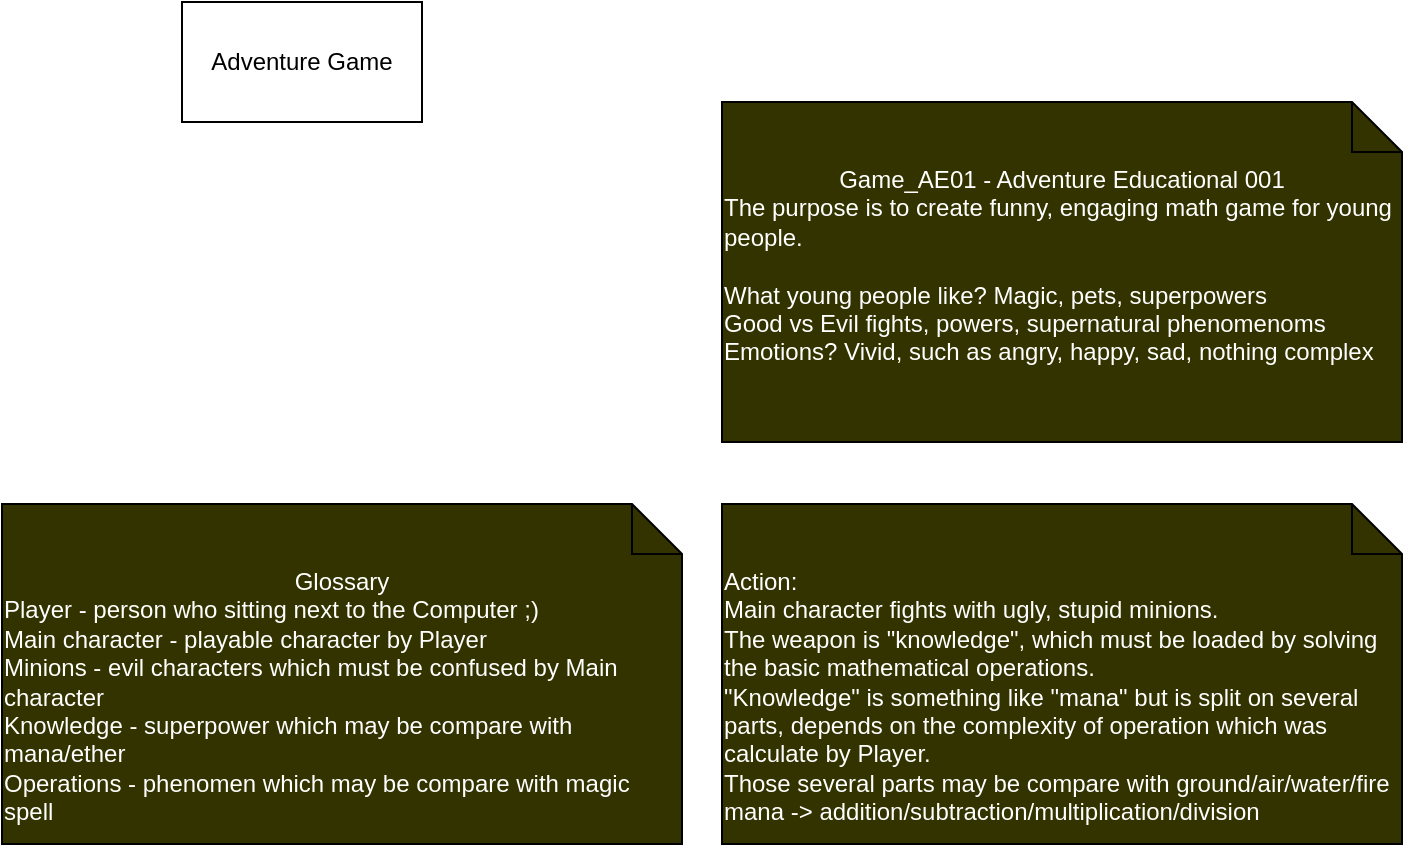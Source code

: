 <mxfile version="24.6.4" type="github">
  <diagram name="Strona-1" id="6g-ppjJY28PBCX4yfmqS">
    <mxGraphModel dx="1674" dy="778" grid="1" gridSize="10" guides="1" tooltips="1" connect="1" arrows="1" fold="1" page="1" pageScale="1" pageWidth="827" pageHeight="1169" math="0" shadow="0">
      <root>
        <mxCell id="0" />
        <mxCell id="1" parent="0" />
        <mxCell id="E9Z5-KVDgLf2QwSz4Szn-1" value="Adventure Game" style="rounded=0;whiteSpace=wrap;html=1;" parent="1" vertex="1">
          <mxGeometry x="90" y="60" width="120" height="60" as="geometry" />
        </mxCell>
        <mxCell id="E9Z5-KVDgLf2QwSz4Szn-3" value="Game_AE01 - Adventure Educational 001&lt;br&gt;&lt;div style=&quot;text-align: left;&quot;&gt;&lt;span style=&quot;background-color: initial;&quot;&gt;The purpose is to create funny, engaging math game for young people.&lt;/span&gt;&lt;/div&gt;&lt;div style=&quot;text-align: left;&quot;&gt;&lt;span style=&quot;background-color: initial;&quot;&gt;&lt;br&gt;&lt;/span&gt;&lt;/div&gt;&lt;div style=&quot;text-align: left;&quot;&gt;&lt;span style=&quot;background-color: initial;&quot;&gt;What young people like? Magic, pets, superpowers&amp;nbsp;&lt;/span&gt;&lt;/div&gt;&lt;div style=&quot;text-align: left;&quot;&gt;Good vs Evil fights, powers, supernatural phenomenoms&lt;/div&gt;&lt;div style=&quot;text-align: left;&quot;&gt;Emotions? Vivid, such as angry, happy, sad, nothing complex&lt;/div&gt;&lt;div style=&quot;text-align: left;&quot;&gt;&lt;br&gt;&lt;/div&gt;" style="shape=note2;boundedLbl=1;whiteSpace=wrap;html=1;size=25;verticalAlign=top;align=center;fillColor=#333300;fontColor=#FFFFFF;" parent="1" vertex="1">
          <mxGeometry x="360" y="110" width="340" height="170" as="geometry" />
        </mxCell>
        <mxCell id="E9Z5-KVDgLf2QwSz4Szn-4" value="&lt;div style=&quot;text-align: left;&quot;&gt;Action:&lt;/div&gt;&lt;div style=&quot;text-align: left;&quot;&gt;Main character fights with ugly, stupid minions.&lt;br&gt;The weapon is &quot;knowledge&quot;, which must be loaded by solving the basic mathematical operations.&lt;br&gt;&quot;Knowledge&quot; is something like &quot;mana&quot; but is split on several parts, depends on the complexity of operation which was calculate by Player.&lt;/div&gt;&lt;div style=&quot;text-align: left;&quot;&gt;Those several parts may be compare with ground/air/water/fire mana -&amp;gt; addition/subtraction/multiplication/division&lt;/div&gt;" style="shape=note2;boundedLbl=1;whiteSpace=wrap;html=1;size=25;verticalAlign=top;align=center;fillColor=#333300;fontColor=#FFFFFF;" parent="1" vertex="1">
          <mxGeometry x="360" y="311" width="340" height="170" as="geometry" />
        </mxCell>
        <mxCell id="E9Z5-KVDgLf2QwSz4Szn-5" value="&lt;div style=&quot;&quot;&gt;Glossary&lt;/div&gt;&lt;div style=&quot;text-align: left;&quot;&gt;Player - person who sitting next to the Computer ;)&lt;/div&gt;&lt;div style=&quot;text-align: left;&quot;&gt;Main character - playable character by Player&lt;/div&gt;&lt;div style=&quot;text-align: left;&quot;&gt;Minions - evil characters which must be confused by Main character&lt;br&gt;Knowledge - superpower which may be compare with mana/ether&lt;br&gt;Operations - phenomen which may be compare with magic spell&lt;/div&gt;" style="shape=note2;boundedLbl=1;whiteSpace=wrap;html=1;size=25;verticalAlign=top;align=center;fillColor=#333300;fontColor=#FFFFFF;" parent="1" vertex="1">
          <mxGeometry y="311" width="340" height="170" as="geometry" />
        </mxCell>
      </root>
    </mxGraphModel>
  </diagram>
</mxfile>
